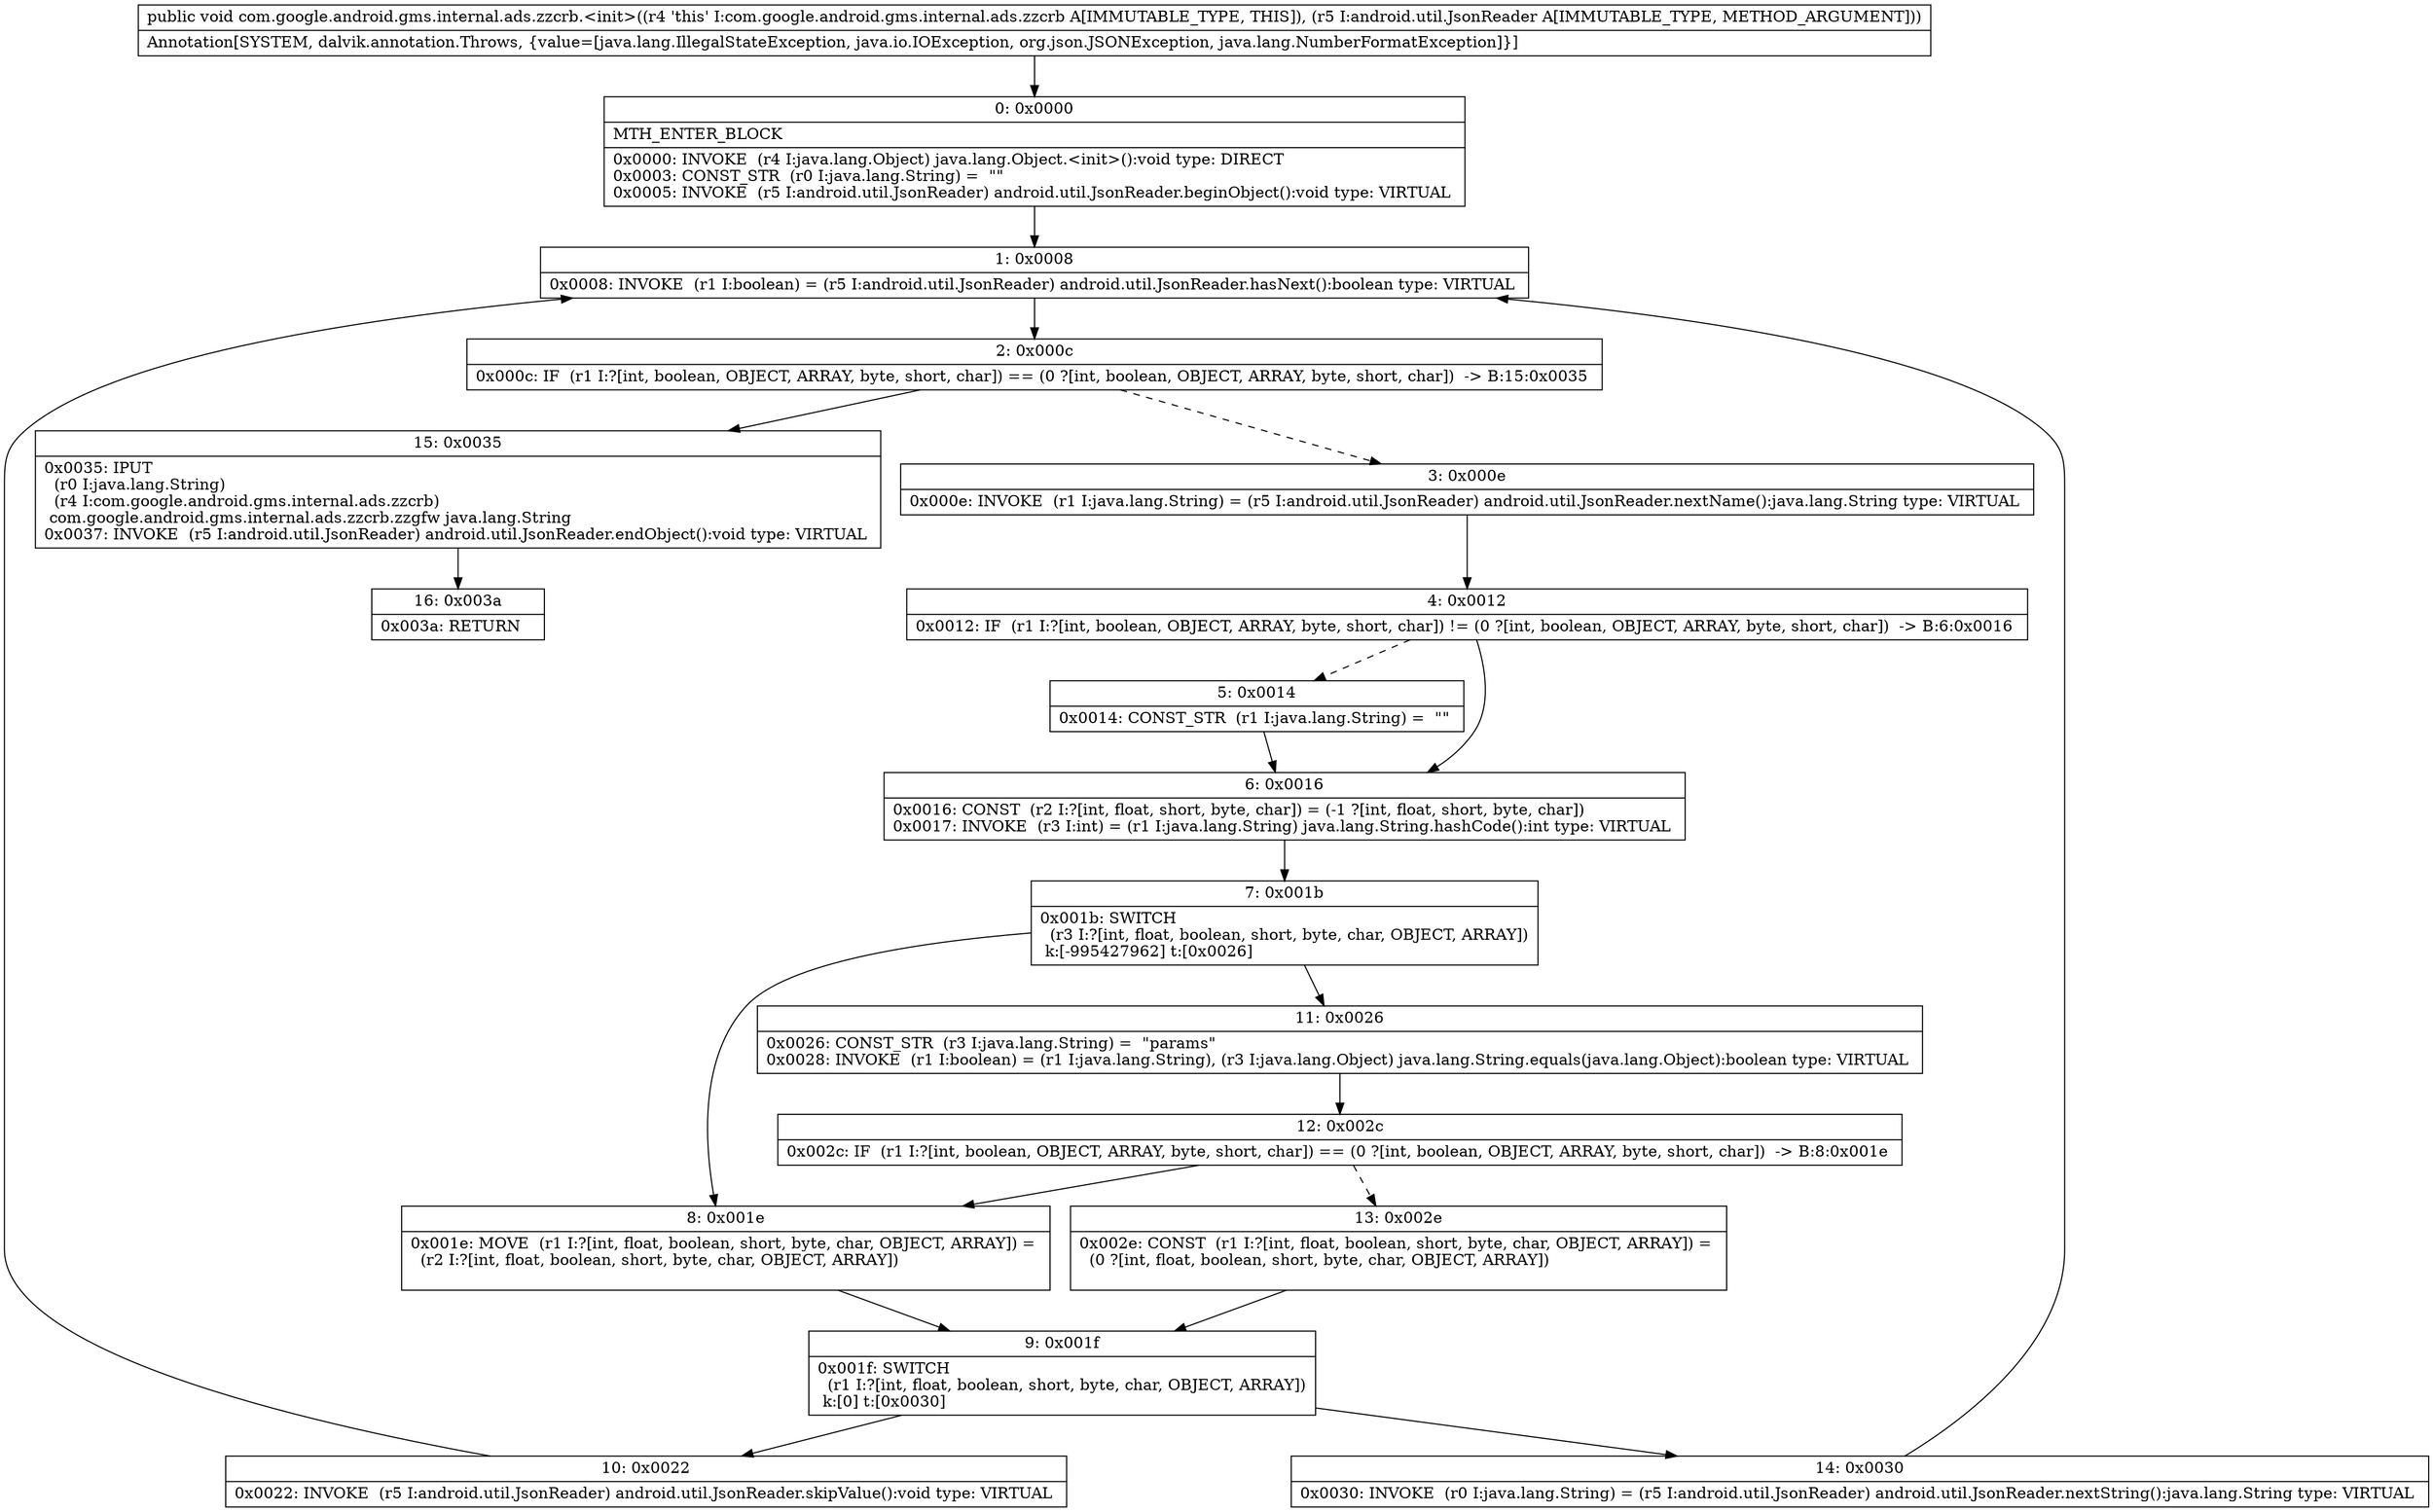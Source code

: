 digraph "CFG forcom.google.android.gms.internal.ads.zzcrb.\<init\>(Landroid\/util\/JsonReader;)V" {
Node_0 [shape=record,label="{0\:\ 0x0000|MTH_ENTER_BLOCK\l|0x0000: INVOKE  (r4 I:java.lang.Object) java.lang.Object.\<init\>():void type: DIRECT \l0x0003: CONST_STR  (r0 I:java.lang.String) =  \"\" \l0x0005: INVOKE  (r5 I:android.util.JsonReader) android.util.JsonReader.beginObject():void type: VIRTUAL \l}"];
Node_1 [shape=record,label="{1\:\ 0x0008|0x0008: INVOKE  (r1 I:boolean) = (r5 I:android.util.JsonReader) android.util.JsonReader.hasNext():boolean type: VIRTUAL \l}"];
Node_2 [shape=record,label="{2\:\ 0x000c|0x000c: IF  (r1 I:?[int, boolean, OBJECT, ARRAY, byte, short, char]) == (0 ?[int, boolean, OBJECT, ARRAY, byte, short, char])  \-\> B:15:0x0035 \l}"];
Node_3 [shape=record,label="{3\:\ 0x000e|0x000e: INVOKE  (r1 I:java.lang.String) = (r5 I:android.util.JsonReader) android.util.JsonReader.nextName():java.lang.String type: VIRTUAL \l}"];
Node_4 [shape=record,label="{4\:\ 0x0012|0x0012: IF  (r1 I:?[int, boolean, OBJECT, ARRAY, byte, short, char]) != (0 ?[int, boolean, OBJECT, ARRAY, byte, short, char])  \-\> B:6:0x0016 \l}"];
Node_5 [shape=record,label="{5\:\ 0x0014|0x0014: CONST_STR  (r1 I:java.lang.String) =  \"\" \l}"];
Node_6 [shape=record,label="{6\:\ 0x0016|0x0016: CONST  (r2 I:?[int, float, short, byte, char]) = (\-1 ?[int, float, short, byte, char]) \l0x0017: INVOKE  (r3 I:int) = (r1 I:java.lang.String) java.lang.String.hashCode():int type: VIRTUAL \l}"];
Node_7 [shape=record,label="{7\:\ 0x001b|0x001b: SWITCH  \l  (r3 I:?[int, float, boolean, short, byte, char, OBJECT, ARRAY])\l k:[\-995427962] t:[0x0026] \l}"];
Node_8 [shape=record,label="{8\:\ 0x001e|0x001e: MOVE  (r1 I:?[int, float, boolean, short, byte, char, OBJECT, ARRAY]) = \l  (r2 I:?[int, float, boolean, short, byte, char, OBJECT, ARRAY])\l \l}"];
Node_9 [shape=record,label="{9\:\ 0x001f|0x001f: SWITCH  \l  (r1 I:?[int, float, boolean, short, byte, char, OBJECT, ARRAY])\l k:[0] t:[0x0030] \l}"];
Node_10 [shape=record,label="{10\:\ 0x0022|0x0022: INVOKE  (r5 I:android.util.JsonReader) android.util.JsonReader.skipValue():void type: VIRTUAL \l}"];
Node_11 [shape=record,label="{11\:\ 0x0026|0x0026: CONST_STR  (r3 I:java.lang.String) =  \"params\" \l0x0028: INVOKE  (r1 I:boolean) = (r1 I:java.lang.String), (r3 I:java.lang.Object) java.lang.String.equals(java.lang.Object):boolean type: VIRTUAL \l}"];
Node_12 [shape=record,label="{12\:\ 0x002c|0x002c: IF  (r1 I:?[int, boolean, OBJECT, ARRAY, byte, short, char]) == (0 ?[int, boolean, OBJECT, ARRAY, byte, short, char])  \-\> B:8:0x001e \l}"];
Node_13 [shape=record,label="{13\:\ 0x002e|0x002e: CONST  (r1 I:?[int, float, boolean, short, byte, char, OBJECT, ARRAY]) = \l  (0 ?[int, float, boolean, short, byte, char, OBJECT, ARRAY])\l \l}"];
Node_14 [shape=record,label="{14\:\ 0x0030|0x0030: INVOKE  (r0 I:java.lang.String) = (r5 I:android.util.JsonReader) android.util.JsonReader.nextString():java.lang.String type: VIRTUAL \l}"];
Node_15 [shape=record,label="{15\:\ 0x0035|0x0035: IPUT  \l  (r0 I:java.lang.String)\l  (r4 I:com.google.android.gms.internal.ads.zzcrb)\l com.google.android.gms.internal.ads.zzcrb.zzgfw java.lang.String \l0x0037: INVOKE  (r5 I:android.util.JsonReader) android.util.JsonReader.endObject():void type: VIRTUAL \l}"];
Node_16 [shape=record,label="{16\:\ 0x003a|0x003a: RETURN   \l}"];
MethodNode[shape=record,label="{public void com.google.android.gms.internal.ads.zzcrb.\<init\>((r4 'this' I:com.google.android.gms.internal.ads.zzcrb A[IMMUTABLE_TYPE, THIS]), (r5 I:android.util.JsonReader A[IMMUTABLE_TYPE, METHOD_ARGUMENT]))  | Annotation[SYSTEM, dalvik.annotation.Throws, \{value=[java.lang.IllegalStateException, java.io.IOException, org.json.JSONException, java.lang.NumberFormatException]\}]\l}"];
MethodNode -> Node_0;
Node_0 -> Node_1;
Node_1 -> Node_2;
Node_2 -> Node_3[style=dashed];
Node_2 -> Node_15;
Node_3 -> Node_4;
Node_4 -> Node_5[style=dashed];
Node_4 -> Node_6;
Node_5 -> Node_6;
Node_6 -> Node_7;
Node_7 -> Node_8;
Node_7 -> Node_11;
Node_8 -> Node_9;
Node_9 -> Node_10;
Node_9 -> Node_14;
Node_10 -> Node_1;
Node_11 -> Node_12;
Node_12 -> Node_8;
Node_12 -> Node_13[style=dashed];
Node_13 -> Node_9;
Node_14 -> Node_1;
Node_15 -> Node_16;
}

